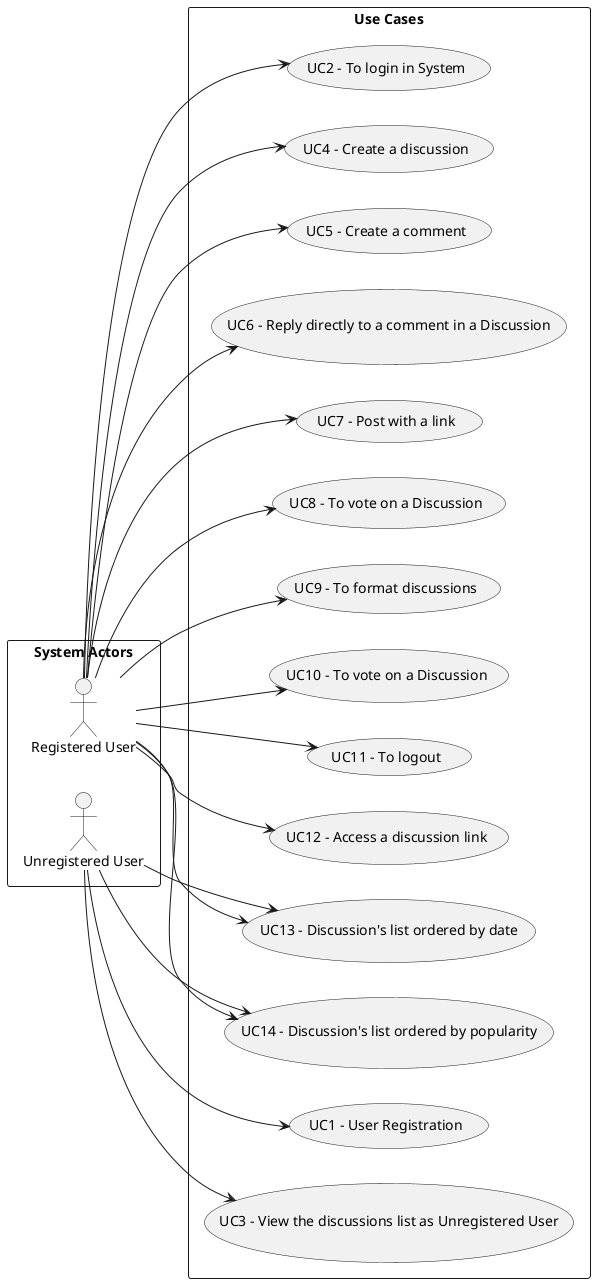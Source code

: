 @startuml
'skinparam monochrome true
skinparam packageStyle rectangle
'skinparam shadowing false

left to right direction

rectangle "System Actors" as actors {
    actor "Registered User" as RegisteredUser
    actor "Unregistered User" as UnregisteredUser
}

rectangle "Use Cases" as usecases {
    usecase "UC1 - User Registration" as UC1
    usecase "UC2 - To login in System" as UC2
    usecase "UC3 - View the discussions list as Unregistered User" as UC3
    usecase "UC4 - Create a discussion" as UC4
    usecase "UC5 - Create a comment" as UC5
    usecase "UC6 - Reply directly to a comment in a Discussion" as UC6
    usecase "UC7 - Post with a link" as UC7
    usecase "UC8 - To vote on a Discussion" as UC8
    usecase "UC9 - To format discussions" as UC9
    usecase "UC10 - To vote on a Discussion" as UC10
    usecase "UC11 - To logout" as UC11
    usecase "UC12 - Access a discussion link" as UC12
    usecase "UC13 - Discussion's list ordered by date" as UC13
    usecase "UC14 - Discussion's list ordered by popularity" as UC14

   
    UnregisteredUser --> UC1
    RegisteredUser --> UC2
    UnregisteredUser --> UC3
    RegisteredUser --> UC4
    RegisteredUser --> UC5
    RegisteredUser --> UC6
    RegisteredUser --> UC7
    RegisteredUser --> UC8
    RegisteredUser --> UC9
    RegisteredUser --> UC10
    RegisteredUser --> UC11
    RegisteredUser --> UC12
    RegisteredUser --> UC13
    UnregisteredUser --> UC13
    RegisteredUser --> UC14
    UnregisteredUser --> UC14

}

@enduml
